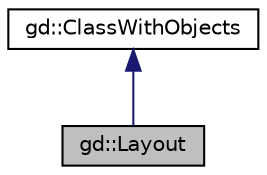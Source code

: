 digraph "gd::Layout"
{
  edge [fontname="Helvetica",fontsize="10",labelfontname="Helvetica",labelfontsize="10"];
  node [fontname="Helvetica",fontsize="10",shape=record];
  Node1 [label="gd::Layout",height=0.2,width=0.4,color="black", fillcolor="grey75", style="filled" fontcolor="black"];
  Node2 -> Node1 [dir="back",color="midnightblue",fontsize="10",style="solid",fontname="Helvetica"];
  Node2 [label="gd::ClassWithObjects",height=0.2,width=0.4,color="black", fillcolor="white", style="filled",URL="$classgd_1_1_class_with_objects.html",tooltip="Used as a base class for classes that will own objects (see gd::Object). "];
}
